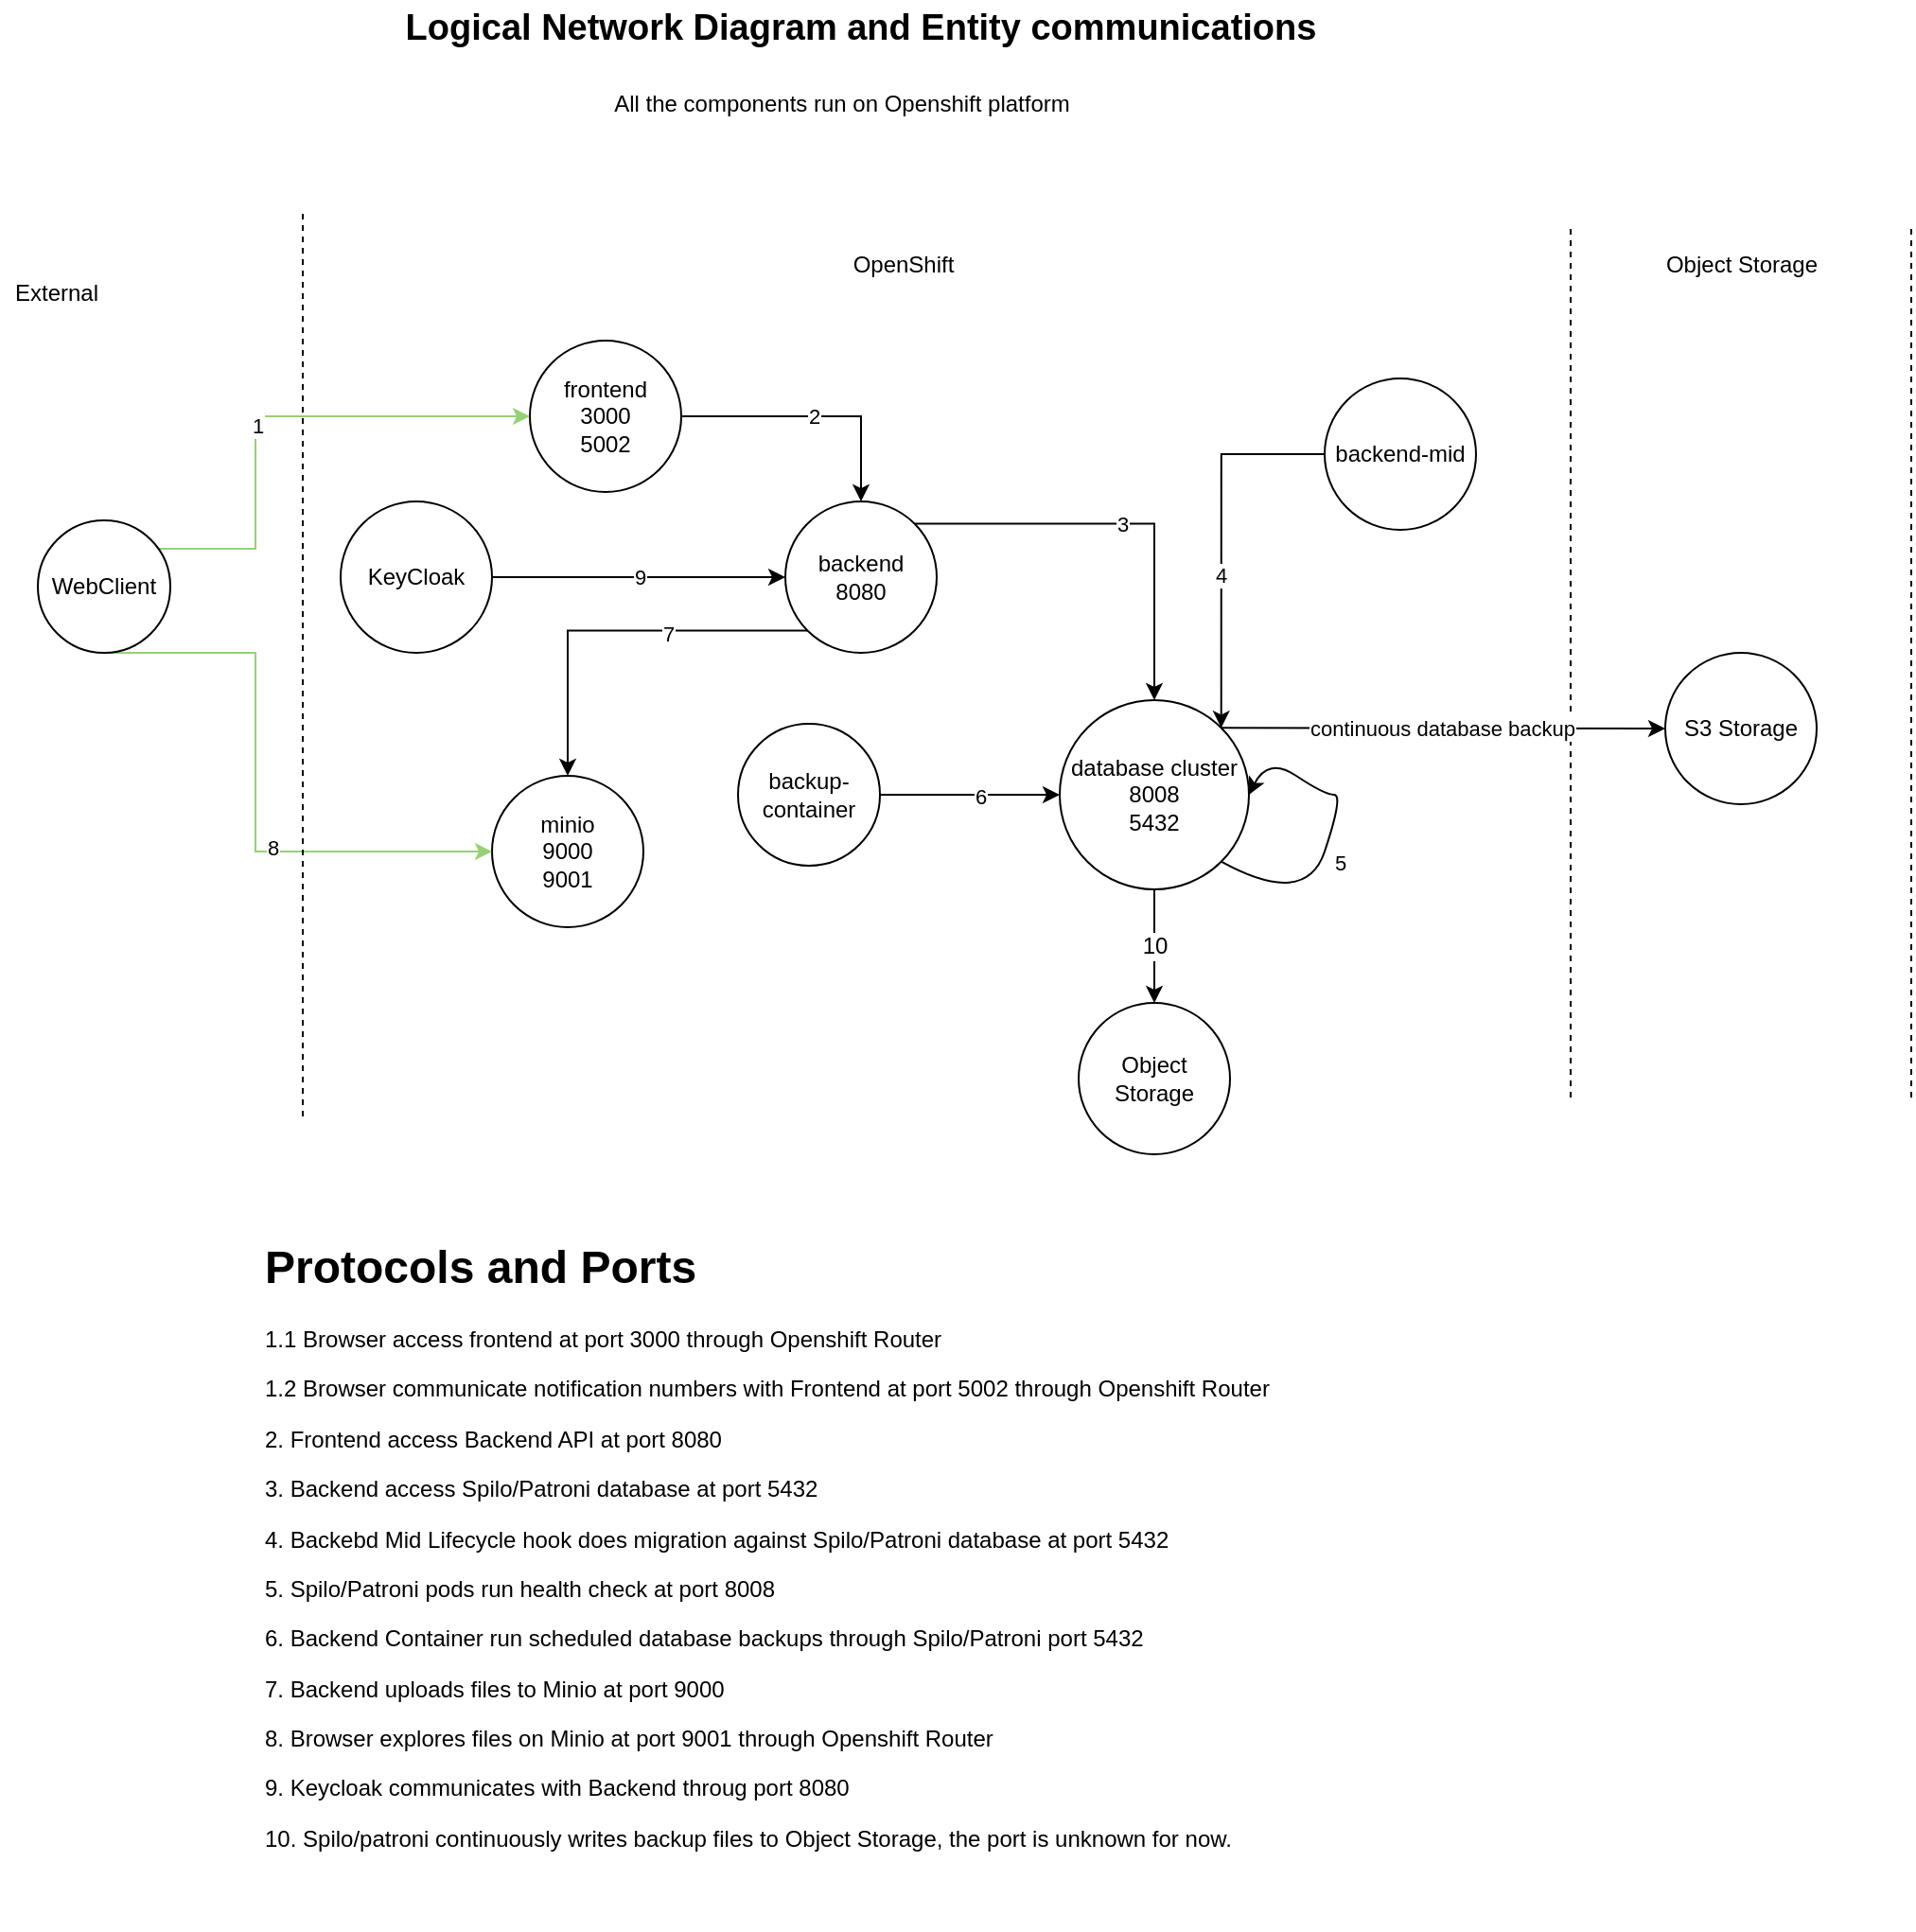 <mxfile version="17.4.4" type="device"><diagram id="AIra0pvackN1RxZxVPas" name="Page-1"><mxGraphModel dx="2036" dy="1704" grid="1" gridSize="10" guides="1" tooltips="1" connect="1" arrows="1" fold="1" page="1" pageScale="1" pageWidth="850" pageHeight="1100" math="0" shadow="0"><root><mxCell id="0"/><mxCell id="1" parent="0"/><mxCell id="b4ZN2M5RfPYAqQMjHC3d-15" value="2" style="edgeStyle=orthogonalEdgeStyle;rounded=0;orthogonalLoop=1;jettySize=auto;html=1;exitX=1;exitY=0.5;exitDx=0;exitDy=0;strokeColor=#010103;" parent="1" source="b4ZN2M5RfPYAqQMjHC3d-1" target="b4ZN2M5RfPYAqQMjHC3d-3" edge="1"><mxGeometry relative="1" as="geometry"/></mxCell><mxCell id="b4ZN2M5RfPYAqQMjHC3d-1" value="frontend&lt;br&gt;3000&lt;br&gt;5002" style="ellipse;whiteSpace=wrap;html=1;aspect=fixed;" parent="1" vertex="1"><mxGeometry x="210" y="-40" width="80" height="80" as="geometry"/></mxCell><mxCell id="b4ZN2M5RfPYAqQMjHC3d-26" style="edgeStyle=orthogonalEdgeStyle;rounded=0;orthogonalLoop=1;jettySize=auto;html=1;exitX=0;exitY=1;exitDx=0;exitDy=0;strokeColor=#010103;" parent="1" source="b4ZN2M5RfPYAqQMjHC3d-3" target="b4ZN2M5RfPYAqQMjHC3d-13" edge="1"><mxGeometry relative="1" as="geometry"/></mxCell><mxCell id="SsFyiNtlZYK_cE-X0bOL-1" value="7" style="edgeLabel;html=1;align=center;verticalAlign=middle;resizable=0;points=[];" parent="b4ZN2M5RfPYAqQMjHC3d-26" vertex="1" connectable="0"><mxGeometry x="-0.275" y="1" relative="1" as="geometry"><mxPoint as="offset"/></mxGeometry></mxCell><mxCell id="b4ZN2M5RfPYAqQMjHC3d-27" value="3" style="edgeStyle=orthogonalEdgeStyle;rounded=0;orthogonalLoop=1;jettySize=auto;html=1;exitX=1;exitY=0;exitDx=0;exitDy=0;strokeColor=#010103;" parent="1" source="b4ZN2M5RfPYAqQMjHC3d-3" target="b4ZN2M5RfPYAqQMjHC3d-8" edge="1"><mxGeometry relative="1" as="geometry"/></mxCell><mxCell id="b4ZN2M5RfPYAqQMjHC3d-3" value="backend&lt;br&gt;8080" style="ellipse;whiteSpace=wrap;html=1;aspect=fixed;" parent="1" vertex="1"><mxGeometry x="345" y="45" width="80" height="80" as="geometry"/></mxCell><mxCell id="b4ZN2M5RfPYAqQMjHC3d-8" value="database cluster&lt;br&gt;8008&lt;br&gt;5432" style="ellipse;whiteSpace=wrap;html=1;aspect=fixed;" parent="1" vertex="1"><mxGeometry x="490" y="150" width="100" height="100" as="geometry"/></mxCell><mxCell id="DNz0pwb5H6Iw8uUJaAUe-7" style="edgeStyle=orthogonalEdgeStyle;rounded=0;orthogonalLoop=1;jettySize=auto;html=1;entryX=0;entryY=0.5;entryDx=0;entryDy=0;strokeColor=#010103;" parent="1" source="b4ZN2M5RfPYAqQMjHC3d-10" target="b4ZN2M5RfPYAqQMjHC3d-8" edge="1"><mxGeometry relative="1" as="geometry"/></mxCell><mxCell id="SsFyiNtlZYK_cE-X0bOL-9" value="6" style="edgeLabel;html=1;align=center;verticalAlign=middle;resizable=0;points=[];" parent="DNz0pwb5H6Iw8uUJaAUe-7" vertex="1" connectable="0"><mxGeometry x="0.106" y="-1" relative="1" as="geometry"><mxPoint as="offset"/></mxGeometry></mxCell><mxCell id="b4ZN2M5RfPYAqQMjHC3d-10" value="backup-container" style="ellipse;whiteSpace=wrap;html=1;aspect=fixed;" parent="1" vertex="1"><mxGeometry x="320" y="162.5" width="75" height="75" as="geometry"/></mxCell><mxCell id="b4ZN2M5RfPYAqQMjHC3d-13" value="minio&lt;br&gt;9000&lt;br&gt;9001" style="ellipse;whiteSpace=wrap;html=1;aspect=fixed;" parent="1" vertex="1"><mxGeometry x="190" y="190" width="80" height="80" as="geometry"/></mxCell><mxCell id="DNz0pwb5H6Iw8uUJaAUe-3" style="edgeStyle=orthogonalEdgeStyle;rounded=0;orthogonalLoop=1;jettySize=auto;html=1;exitX=0.5;exitY=1;exitDx=0;exitDy=0;entryX=0;entryY=0.5;entryDx=0;entryDy=0;strokeColor=#97D077;" parent="1" source="b4ZN2M5RfPYAqQMjHC3d-20" target="b4ZN2M5RfPYAqQMjHC3d-13" edge="1"><mxGeometry relative="1" as="geometry"><Array as="points"><mxPoint x="65" y="230"/></Array></mxGeometry></mxCell><mxCell id="SsFyiNtlZYK_cE-X0bOL-2" value="8" style="edgeLabel;html=1;align=center;verticalAlign=middle;resizable=0;points=[];" parent="DNz0pwb5H6Iw8uUJaAUe-3" vertex="1" connectable="0"><mxGeometry x="0.247" y="2" relative="1" as="geometry"><mxPoint as="offset"/></mxGeometry></mxCell><mxCell id="DNz0pwb5H6Iw8uUJaAUe-6" style="edgeStyle=orthogonalEdgeStyle;rounded=0;orthogonalLoop=1;jettySize=auto;html=1;entryX=0;entryY=0.5;entryDx=0;entryDy=0;strokeColor=#97D077;exitX=1;exitY=0;exitDx=0;exitDy=0;" parent="1" source="b4ZN2M5RfPYAqQMjHC3d-20" target="b4ZN2M5RfPYAqQMjHC3d-1" edge="1"><mxGeometry relative="1" as="geometry"><Array as="points"><mxPoint x="10" y="70"/><mxPoint x="65" y="70"/><mxPoint x="65"/></Array></mxGeometry></mxCell><mxCell id="SsFyiNtlZYK_cE-X0bOL-10" value="1" style="edgeLabel;html=1;align=center;verticalAlign=middle;resizable=0;points=[];" parent="DNz0pwb5H6Iw8uUJaAUe-6" vertex="1" connectable="0"><mxGeometry x="-0.09" y="-1" relative="1" as="geometry"><mxPoint as="offset"/></mxGeometry></mxCell><mxCell id="b4ZN2M5RfPYAqQMjHC3d-20" value="WebClient" style="ellipse;whiteSpace=wrap;html=1;aspect=fixed;" parent="1" vertex="1"><mxGeometry x="-50" y="55" width="70" height="70" as="geometry"/></mxCell><mxCell id="9xZVyRgoyZn5UuLwTAI5-3" value="" style="curved=1;endArrow=classic;html=1;exitX=1;exitY=1;exitDx=0;exitDy=0;entryX=1;entryY=0.5;entryDx=0;entryDy=0;strokeColor=#010103;" parent="1" source="b4ZN2M5RfPYAqQMjHC3d-8" target="b4ZN2M5RfPYAqQMjHC3d-8" edge="1"><mxGeometry width="50" height="50" relative="1" as="geometry"><mxPoint x="590" y="200" as="sourcePoint"/><mxPoint x="560" y="206" as="targetPoint"/><Array as="points"><mxPoint x="620" y="260"/><mxPoint x="640" y="200"/><mxPoint x="630" y="200"/><mxPoint x="600" y="180"/></Array></mxGeometry></mxCell><mxCell id="SsFyiNtlZYK_cE-X0bOL-6" value="5" style="edgeLabel;html=1;align=center;verticalAlign=middle;resizable=0;points=[];" parent="9xZVyRgoyZn5UuLwTAI5-3" vertex="1" connectable="0"><mxGeometry x="-0.126" y="-1" relative="1" as="geometry"><mxPoint x="8" y="3" as="offset"/></mxGeometry></mxCell><mxCell id="jZ5XmgkILTjiQiPbq-w5-3" style="edgeStyle=orthogonalEdgeStyle;rounded=0;orthogonalLoop=1;jettySize=auto;html=1;entryX=1;entryY=0;entryDx=0;entryDy=0;strokeColor=#010103;" parent="1" source="jZ5XmgkILTjiQiPbq-w5-2" target="b4ZN2M5RfPYAqQMjHC3d-8" edge="1"><mxGeometry relative="1" as="geometry"/></mxCell><mxCell id="SsFyiNtlZYK_cE-X0bOL-7" value="4" style="edgeLabel;html=1;align=center;verticalAlign=middle;resizable=0;points=[];" parent="jZ5XmgkILTjiQiPbq-w5-3" vertex="1" connectable="0"><mxGeometry x="0.187" y="-1" relative="1" as="geometry"><mxPoint as="offset"/></mxGeometry></mxCell><mxCell id="jZ5XmgkILTjiQiPbq-w5-2" value="backend-mid" style="ellipse;whiteSpace=wrap;html=1;aspect=fixed;" parent="1" vertex="1"><mxGeometry x="630" y="-20" width="80" height="80" as="geometry"/></mxCell><mxCell id="SsFyiNtlZYK_cE-X0bOL-14" value="&lt;h1&gt;Protocols and Ports&lt;/h1&gt;&lt;p&gt;1.1 Browser access frontend at port 3000 through Openshift Router&lt;/p&gt;&lt;p&gt;1.2 Browser communicate notification numbers with Frontend at port 5002 through Openshift Router&lt;/p&gt;&lt;p&gt;2. Frontend access Backend API at port 8080&lt;/p&gt;&lt;p&gt;3. Backend access Spilo/Patroni database at port 5432&lt;/p&gt;&lt;p&gt;4. Backebd Mid Lifecycle hook does migration against Spilo/Patroni database at port 5432&lt;/p&gt;&lt;p&gt;5. Spilo/Patroni pods run health check at port 8008&lt;/p&gt;&lt;p&gt;6. Backend Container run scheduled database backups through Spilo/Patroni port 5432&lt;/p&gt;&lt;p&gt;7. Backend uploads files to Minio at port 9000&lt;/p&gt;&lt;p&gt;8. Browser explores files on Minio at port 9001 through Openshift Router&lt;/p&gt;&lt;p&gt;9. Keycloak communicates with Backend throug port 8080&lt;/p&gt;&lt;p&gt;10. Spilo/patroni continuously writes backup files to Object Storage, the port is unknown for now.&lt;/p&gt;" style="text;html=1;strokeColor=none;fillColor=none;spacing=5;spacingTop=-20;whiteSpace=wrap;overflow=hidden;rounded=0;" parent="1" vertex="1"><mxGeometry x="65" y="430" width="640" height="370" as="geometry"/></mxCell><mxCell id="SsFyiNtlZYK_cE-X0bOL-15" value="Logical Network Diagram and Entity communications" style="text;html=1;strokeColor=none;fillColor=none;align=center;verticalAlign=middle;whiteSpace=wrap;rounded=0;fontStyle=1;fontSize=19;" parent="1" vertex="1"><mxGeometry x="105" y="-220" width="560" height="30" as="geometry"/></mxCell><mxCell id="SsFyiNtlZYK_cE-X0bOL-17" value="Object Storage" style="ellipse;whiteSpace=wrap;html=1;fontSize=12;" parent="1" vertex="1"><mxGeometry x="500" y="310" width="80" height="80" as="geometry"/></mxCell><mxCell id="SsFyiNtlZYK_cE-X0bOL-18" value="10" style="endArrow=classic;html=1;rounded=0;fontSize=12;entryX=0.5;entryY=0;entryDx=0;entryDy=0;" parent="1" source="b4ZN2M5RfPYAqQMjHC3d-8" target="SsFyiNtlZYK_cE-X0bOL-17" edge="1"><mxGeometry width="50" height="50" relative="1" as="geometry"><mxPoint x="400" y="370" as="sourcePoint"/><mxPoint x="450" y="320" as="targetPoint"/></mxGeometry></mxCell><mxCell id="SsFyiNtlZYK_cE-X0bOL-19" value="All the components run on Openshift platform" style="text;html=1;strokeColor=none;fillColor=none;align=center;verticalAlign=middle;whiteSpace=wrap;rounded=0;fontSize=12;" parent="1" vertex="1"><mxGeometry x="245" y="-180" width="260" height="30" as="geometry"/></mxCell><mxCell id="W6CZg5IRItjpnxmNSOaw-4" value="OpenShift" style="text;html=1;strokeColor=none;fillColor=none;align=center;verticalAlign=middle;whiteSpace=wrap;rounded=0;" parent="1" vertex="1"><mxGeometry x="360" y="-110" width="95" height="60" as="geometry"/></mxCell><mxCell id="W6CZg5IRItjpnxmNSOaw-12" value="9" style="edgeStyle=orthogonalEdgeStyle;rounded=0;orthogonalLoop=1;jettySize=auto;html=1;" parent="1" source="W6CZg5IRItjpnxmNSOaw-11" target="b4ZN2M5RfPYAqQMjHC3d-3" edge="1"><mxGeometry relative="1" as="geometry"/></mxCell><mxCell id="W6CZg5IRItjpnxmNSOaw-11" value="KeyCloak" style="ellipse;whiteSpace=wrap;html=1;aspect=fixed;" parent="1" vertex="1"><mxGeometry x="110" y="45" width="80" height="80" as="geometry"/></mxCell><mxCell id="W6CZg5IRItjpnxmNSOaw-13" value="" style="endArrow=none;dashed=1;html=1;rounded=0;" parent="1" edge="1"><mxGeometry width="50" height="50" relative="1" as="geometry"><mxPoint x="90" y="370" as="sourcePoint"/><mxPoint x="90" y="-110" as="targetPoint"/></mxGeometry></mxCell><mxCell id="W6CZg5IRItjpnxmNSOaw-14" value="" style="endArrow=none;dashed=1;html=1;rounded=0;" parent="1" edge="1"><mxGeometry width="50" height="50" relative="1" as="geometry"><mxPoint x="760" y="360" as="sourcePoint"/><mxPoint x="760" y="-100" as="targetPoint"/></mxGeometry></mxCell><mxCell id="W6CZg5IRItjpnxmNSOaw-15" value="External" style="text;html=1;strokeColor=none;fillColor=none;align=center;verticalAlign=middle;whiteSpace=wrap;rounded=0;" parent="1" vertex="1"><mxGeometry x="-70" y="-80" width="60" height="30" as="geometry"/></mxCell><mxCell id="8DaGoIRbmBLFBgg2yrHg-1" value="" style="endArrow=none;dashed=1;html=1;rounded=0;" edge="1" parent="1"><mxGeometry width="50" height="50" relative="1" as="geometry"><mxPoint x="940" y="360" as="sourcePoint"/><mxPoint x="940" y="-100" as="targetPoint"/></mxGeometry></mxCell><mxCell id="8DaGoIRbmBLFBgg2yrHg-2" value="Object Storage" style="text;html=1;strokeColor=none;fillColor=none;align=center;verticalAlign=middle;whiteSpace=wrap;rounded=0;" vertex="1" parent="1"><mxGeometry x="802.5" y="-110" width="95" height="60" as="geometry"/></mxCell><mxCell id="8DaGoIRbmBLFBgg2yrHg-3" value="S3 Storage" style="ellipse;whiteSpace=wrap;html=1;aspect=fixed;" vertex="1" parent="1"><mxGeometry x="810" y="125" width="80" height="80" as="geometry"/></mxCell><mxCell id="8DaGoIRbmBLFBgg2yrHg-4" value="" style="endArrow=classic;html=1;rounded=0;entryX=0;entryY=0.5;entryDx=0;entryDy=0;exitX=1;exitY=0;exitDx=0;exitDy=0;" edge="1" parent="1" source="b4ZN2M5RfPYAqQMjHC3d-8" target="8DaGoIRbmBLFBgg2yrHg-3"><mxGeometry width="50" height="50" relative="1" as="geometry"><mxPoint x="500" y="210" as="sourcePoint"/><mxPoint x="550" y="160" as="targetPoint"/></mxGeometry></mxCell><mxCell id="8DaGoIRbmBLFBgg2yrHg-5" value="continuous database backup" style="edgeLabel;html=1;align=center;verticalAlign=middle;resizable=0;points=[];" vertex="1" connectable="0" parent="8DaGoIRbmBLFBgg2yrHg-4"><mxGeometry x="-0.009" relative="1" as="geometry"><mxPoint as="offset"/></mxGeometry></mxCell></root></mxGraphModel></diagram></mxfile>